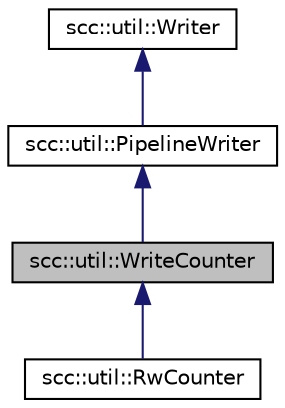 digraph "scc::util::WriteCounter"
{
 // LATEX_PDF_SIZE
  edge [fontname="Helvetica",fontsize="10",labelfontname="Helvetica",labelfontsize="10"];
  node [fontname="Helvetica",fontsize="10",shape=record];
  Node1 [label="scc::util::WriteCounter",height=0.2,width=0.4,color="black", fillcolor="grey75", style="filled", fontcolor="black",tooltip="Adds byte count to a write stream."];
  Node2 -> Node1 [dir="back",color="midnightblue",fontsize="10",style="solid",fontname="Helvetica"];
  Node2 [label="scc::util::PipelineWriter",height=0.2,width=0.4,color="black", fillcolor="white", style="filled",URL="$d5/dea/structscc_1_1util_1_1PipelineWriter.html",tooltip="Pipeline writer to carry out processing in a pipeline (chain of writers)."];
  Node3 -> Node2 [dir="back",color="midnightblue",fontsize="10",style="solid",fontname="Helvetica"];
  Node3 [label="scc::util::Writer",height=0.2,width=0.4,color="black", fillcolor="white", style="filled",URL="$dc/d91/structscc_1_1util_1_1Writer.html",tooltip="Interface class for objects which can be written."];
  Node1 -> Node4 [dir="back",color="midnightblue",fontsize="10",style="solid",fontname="Helvetica"];
  Node4 [label="scc::util::RwCounter",height=0.2,width=0.4,color="black", fillcolor="white", style="filled",URL="$d2/dc0/classscc_1_1util_1_1RwCounter.html",tooltip="Adds byte count to a read/write stream."];
}
